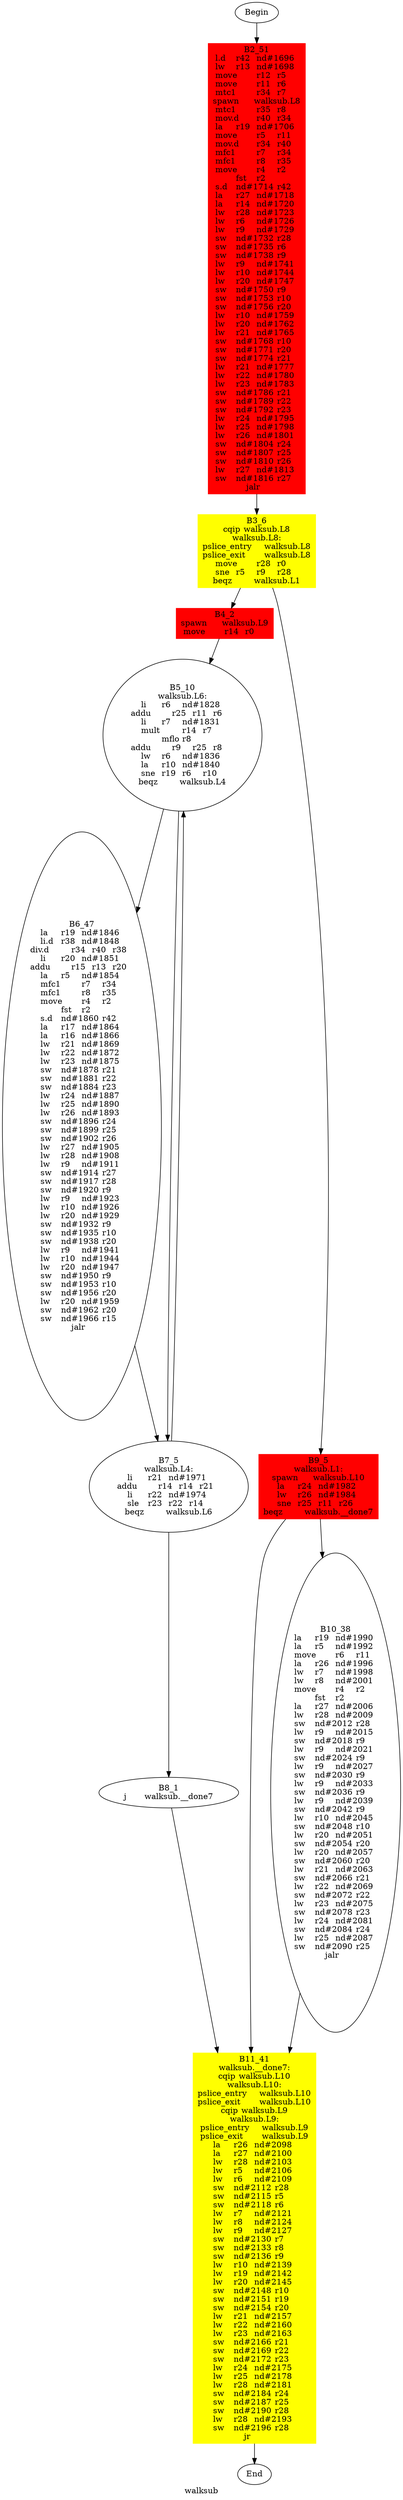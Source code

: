 digraph G{
	label = "walksub"	style = "dashed";
	color = purple;
	Node0 [label = "Begin"];
	Node0 -> {Node2 }
	Node1 [label = "End"];
	Node1 -> {}
	Node2 [label = "B2_51\nl.d	r42	nd#1696	\nlw	r13	nd#1698	\nmove	r12	r5	\nmove	r11	r6	\nmtc1	r34	r7	\nspawn	walksub.L8\nmtc1	r35	r8	\nmov.d	r40	r34	\nla	r19	nd#1706	\nmove	r5	r11	\nmov.d	r34	r40	\nmfc1	r7	r34	\nmfc1	r8	r35	\nmove	r4	r2	\nfst	r2	\ns.d	nd#1714	r42	\nla	r27	nd#1718	\nla	r14	nd#1720	\nlw	r28	nd#1723	\nlw	r6	nd#1726	\nlw	r9	nd#1729	\nsw	nd#1732	r28	\nsw	nd#1735	r6	\nsw	nd#1738	r9	\nlw	r9	nd#1741	\nlw	r10	nd#1744	\nlw	r20	nd#1747	\nsw	nd#1750	r9	\nsw	nd#1753	r10	\nsw	nd#1756	r20	\nlw	r10	nd#1759	\nlw	r20	nd#1762	\nlw	r21	nd#1765	\nsw	nd#1768	r10	\nsw	nd#1771	r20	\nsw	nd#1774	r21	\nlw	r21	nd#1777	\nlw	r22	nd#1780	\nlw	r23	nd#1783	\nsw	nd#1786	r21	\nsw	nd#1789	r22	\nsw	nd#1792	r23	\nlw	r24	nd#1795	\nlw	r25	nd#1798	\nlw	r26	nd#1801	\nsw	nd#1804	r24	\nsw	nd#1807	r25	\nsw	nd#1810	r26	\nlw	r27	nd#1813	\nsw	nd#1816	r27	\njalr	\n"];
	Node2 -> {Node3 }
	Node3 [label = "B3_6\ncqip	walksub.L8\nwalksub.L8:\npslice_entry	walksub.L8\npslice_exit	walksub.L8\nmove	r28	r0	\nsne	r5	r9	r28	\nbeqz	walksub.L1\n"];
	Node3 -> {Node4 Node9 }
	Node4 [label = "B4_2\nspawn	walksub.L9\nmove	r14	r0	\n"];
	Node4 -> {Node5 }
	Node5 [label = "B5_10\nwalksub.L6:\nli	r6	nd#1828	\naddu	r25	r11	r6	\nli	r7	nd#1831	\nmult	r14	r7	\nmflo	r8	\naddu	r9	r25	r8	\nlw	r6	nd#1836	\nla	r10	nd#1840	\nsne	r19	r6	r10	\nbeqz	walksub.L4\n"];
	Node5 -> {Node6 Node7 }
	Node6 [label = "B6_47\nla	r19	nd#1846	\nli.d	r38	nd#1848	\ndiv.d	r34	r40	r38	\nli	r20	nd#1851	\naddu	r15	r13	r20	\nla	r5	nd#1854	\nmfc1	r7	r34	\nmfc1	r8	r35	\nmove	r4	r2	\nfst	r2	\ns.d	nd#1860	r42	\nla	r17	nd#1864	\nla	r16	nd#1866	\nlw	r21	nd#1869	\nlw	r22	nd#1872	\nlw	r23	nd#1875	\nsw	nd#1878	r21	\nsw	nd#1881	r22	\nsw	nd#1884	r23	\nlw	r24	nd#1887	\nlw	r25	nd#1890	\nlw	r26	nd#1893	\nsw	nd#1896	r24	\nsw	nd#1899	r25	\nsw	nd#1902	r26	\nlw	r27	nd#1905	\nlw	r28	nd#1908	\nlw	r9	nd#1911	\nsw	nd#1914	r27	\nsw	nd#1917	r28	\nsw	nd#1920	r9	\nlw	r9	nd#1923	\nlw	r10	nd#1926	\nlw	r20	nd#1929	\nsw	nd#1932	r9	\nsw	nd#1935	r10	\nsw	nd#1938	r20	\nlw	r9	nd#1941	\nlw	r10	nd#1944	\nlw	r20	nd#1947	\nsw	nd#1950	r9	\nsw	nd#1953	r10	\nsw	nd#1956	r20	\nlw	r20	nd#1959	\nsw	nd#1962	r20	\nsw	nd#1966	r15	\njalr	\n"];
	Node6 -> {Node7 }
	Node7 [label = "B7_5\nwalksub.L4:\nli	r21	nd#1971	\naddu	r14	r14	r21	\nli	r22	nd#1974	\nsle	r23	r22	r14	\nbeqz	walksub.L6\n"];
	Node7 -> {Node8 Node5 }
	Node8 [label = "B8_1\nj	walksub.__done7\n"];
	Node8 -> {Node11 }
	Node9 [label = "B9_5\nwalksub.L1:\nspawn	walksub.L10\nla	r24	nd#1982	\nlw	r26	nd#1984	\nsne	r25	r11	r26	\nbeqz	walksub.__done7\n"];
	Node9 -> {Node10 Node11 }
	Node10 [label = "B10_38\nla	r19	nd#1990	\nla	r5	nd#1992	\nmove	r6	r11	\nla	r26	nd#1996	\nlw	r7	nd#1998	\nlw	r8	nd#2001	\nmove	r4	r2	\nfst	r2	\nla	r27	nd#2006	\nlw	r28	nd#2009	\nsw	nd#2012	r28	\nlw	r9	nd#2015	\nsw	nd#2018	r9	\nlw	r9	nd#2021	\nsw	nd#2024	r9	\nlw	r9	nd#2027	\nsw	nd#2030	r9	\nlw	r9	nd#2033	\nsw	nd#2036	r9	\nlw	r9	nd#2039	\nsw	nd#2042	r9	\nlw	r10	nd#2045	\nsw	nd#2048	r10	\nlw	r20	nd#2051	\nsw	nd#2054	r20	\nlw	r20	nd#2057	\nsw	nd#2060	r20	\nlw	r21	nd#2063	\nsw	nd#2066	r21	\nlw	r22	nd#2069	\nsw	nd#2072	r22	\nlw	r23	nd#2075	\nsw	nd#2078	r23	\nlw	r24	nd#2081	\nsw	nd#2084	r24	\nlw	r25	nd#2087	\nsw	nd#2090	r25	\njalr	\n"];
	Node10 -> {Node11 }
	Node11 [label = "B11_41\nwalksub.__done7:\ncqip	walksub.L10\nwalksub.L10:\npslice_entry	walksub.L10\npslice_exit	walksub.L10\ncqip	walksub.L9\nwalksub.L9:\npslice_entry	walksub.L9\npslice_exit	walksub.L9\nla	r26	nd#2098	\nla	r27	nd#2100	\nlw	r28	nd#2103	\nlw	r5	nd#2106	\nlw	r6	nd#2109	\nsw	nd#2112	r28	\nsw	nd#2115	r5	\nsw	nd#2118	r6	\nlw	r7	nd#2121	\nlw	r8	nd#2124	\nlw	r9	nd#2127	\nsw	nd#2130	r7	\nsw	nd#2133	r8	\nsw	nd#2136	r9	\nlw	r10	nd#2139	\nlw	r19	nd#2142	\nlw	r20	nd#2145	\nsw	nd#2148	r10	\nsw	nd#2151	r19	\nsw	nd#2154	r20	\nlw	r21	nd#2157	\nlw	r22	nd#2160	\nlw	r23	nd#2163	\nsw	nd#2166	r21	\nsw	nd#2169	r22	\nsw	nd#2172	r23	\nlw	r24	nd#2175	\nlw	r25	nd#2178	\nlw	r28	nd#2181	\nsw	nd#2184	r24	\nsw	nd#2187	r25	\nsw	nd#2190	r28	\nlw	r28	nd#2193	\nsw	nd#2196	r28	\njr	\n"];
	Node11 -> {Node1 }
	Node2 [shape = box ,style=filled ,color=red];
	Node4 [shape = box ,style=filled ,color=red];
	Node9 [shape = box ,style=filled ,color=red];
	Node3 [shape = polygon ,style=filled ,color=yellow];
	Node11 [shape = polygon ,style=filled ,color=yellow];
	Node11 [shape = polygon ,style=filled ,color=yellow];
}

